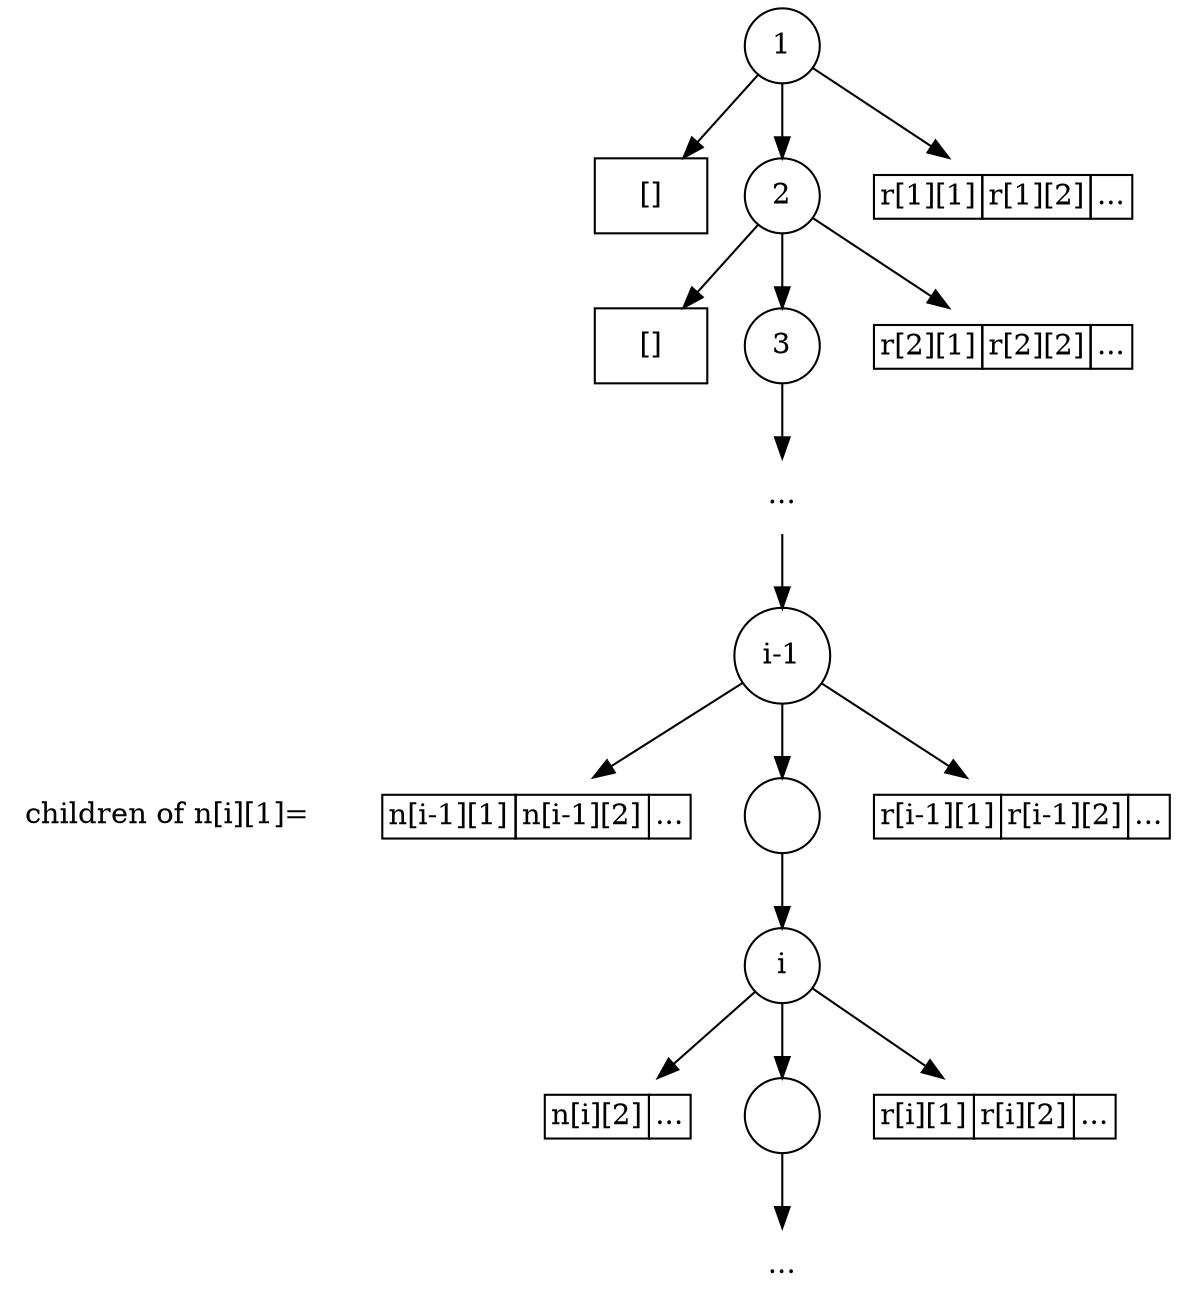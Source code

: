 digraph G {
	margin="0"
	root[shape=circle, label="1"];
	front[shape=box, label="[]"];
	mid[shape=circle, label="2"];
	rear[shape=plaintext, label=<<table BORDER="0" CELLBORDER="1" CELLSPACING="0">
          <tr><td>r[1][1]</td><td>r[1][2]</td><td>...</td></tr></table>>];
	root->front;
	root->mid;
	root->rear;
	{rank=same front->mid->rear[style=invis]}

    mfront[shape=box, label="[]"];
    mmid[shape=circle, label="3"];
    mrear[shape=plaintext, label=<<table BORDER="0" CELLBORDER="1" CELLSPACING="0">
          <tr><td>r[2][1]</td><td>r[2][2]</td><td>...</td></tr></table>>];
	mid->mfront;
	mid->mmid;
	mid->mrear;
	{rank=same mfront->mmid->mrear[style=invis]}

    mdot[shape=plaintext, label="..."];
    mmid->mdot;

    m1iroot[shape=circle, label="i-1"];
    m1ilabel[shape=plaintext, label="children of n[i][1]="];
    m1ifront[shape=plaintext, label=<<table BORDER="0" CELLBORDER="1" CELLSPACING="0">
             <tr><td>n[i-1][1]</td><td>n[i-1][2]</td><td>...</td></tr></table>>];
    m1imid[shape=circle, label=""];
    m1irear[shape=plaintext, label=<<table BORDER="0" CELLBORDER="1" CELLSPACING="0">
            <tr><td>r[i-1][1]</td><td>r[i-1][2]</td><td>...</td></tr></table>>];

    mdot->m1iroot;
    m1iroot->m1ifront;
    m1iroot->m1imid;
    m1iroot->m1irear;
    {rank=same m1ilabel->m1ifront->m1imid->m1irear[style=invis]}

    miroot[shape=circle, label="i"];
    mifront[shape=plaintext, label=<<table BORDER="0" CELLBORDER="1" CELLSPACING="0">
            <tr><td>n[i][2]</td><td>...</td></tr></table>>];
    mimid[shape=circle, label=""];
    mirear[shape=plaintext, label=<<table BORDER="0" CELLBORDER="1" CELLSPACING="0">
           <tr><td>r[i][1]</td><td>r[i][2]</td><td>...</td></tr></table>>];

    m1imid->miroot;
    miroot->mifront;
    miroot->mimid;
    miroot->mirear;
    {rank=same mifront->mimid->mirear[style=invis]}

    midot[shape=plaintext, label="..."];
    mimid->midot;
}

